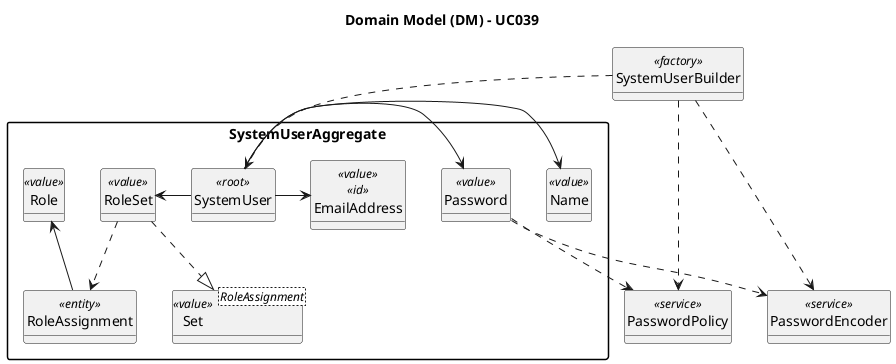 @startuml
skinparam packageStyle rectangle
skinparam shadowing false

skinparam classAttributeIconSize 0

hide circle
hide methods

title Domain Model (DM) - UC039

package SystemUserAggregate {

    class EmailAddress <<value>> <<id>>

    class SystemUser <<root>>

    class Password <<value>>

    class Name <<value>>

    class RoleSet <<value>>

    class RoleAssignment <<entity>>

    class Role <<value>>

    class RoleSet <<value>>

    class Set<RoleAssignment> <<value>>
}

class PasswordPolicy <<service>>

class PasswordEncoder <<service>>

class SystemUserBuilder <<factory>>

SystemUserBuilder ..> SystemUser
SystemUserBuilder ..> PasswordPolicy
SystemUserBuilder ..> PasswordEncoder

SystemUser -> Name
SystemUser -> Password
SystemUser -> EmailAddress
SystemUser -left-> RoleSet
RoleSet ..|> Set
RoleSet .down.> RoleAssignment
Role <-down- RoleAssignment
Password ..> PasswordPolicy
Password ..> PasswordEncoder

@enduml